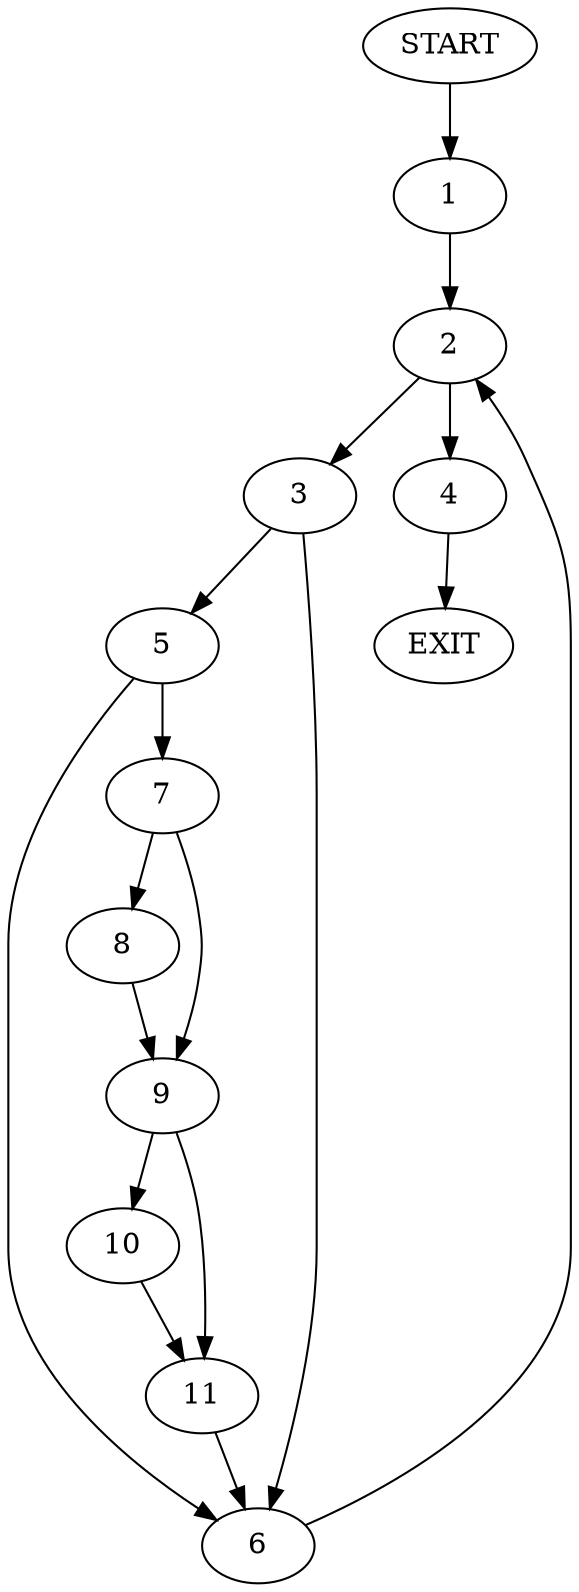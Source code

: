 digraph {
0 [label="START"]
12 [label="EXIT"]
0 -> 1
1 -> 2
2 -> 3
2 -> 4
3 -> 5
3 -> 6
4 -> 12
5 -> 7
5 -> 6
6 -> 2
7 -> 8
7 -> 9
9 -> 10
9 -> 11
8 -> 9
11 -> 6
10 -> 11
}
